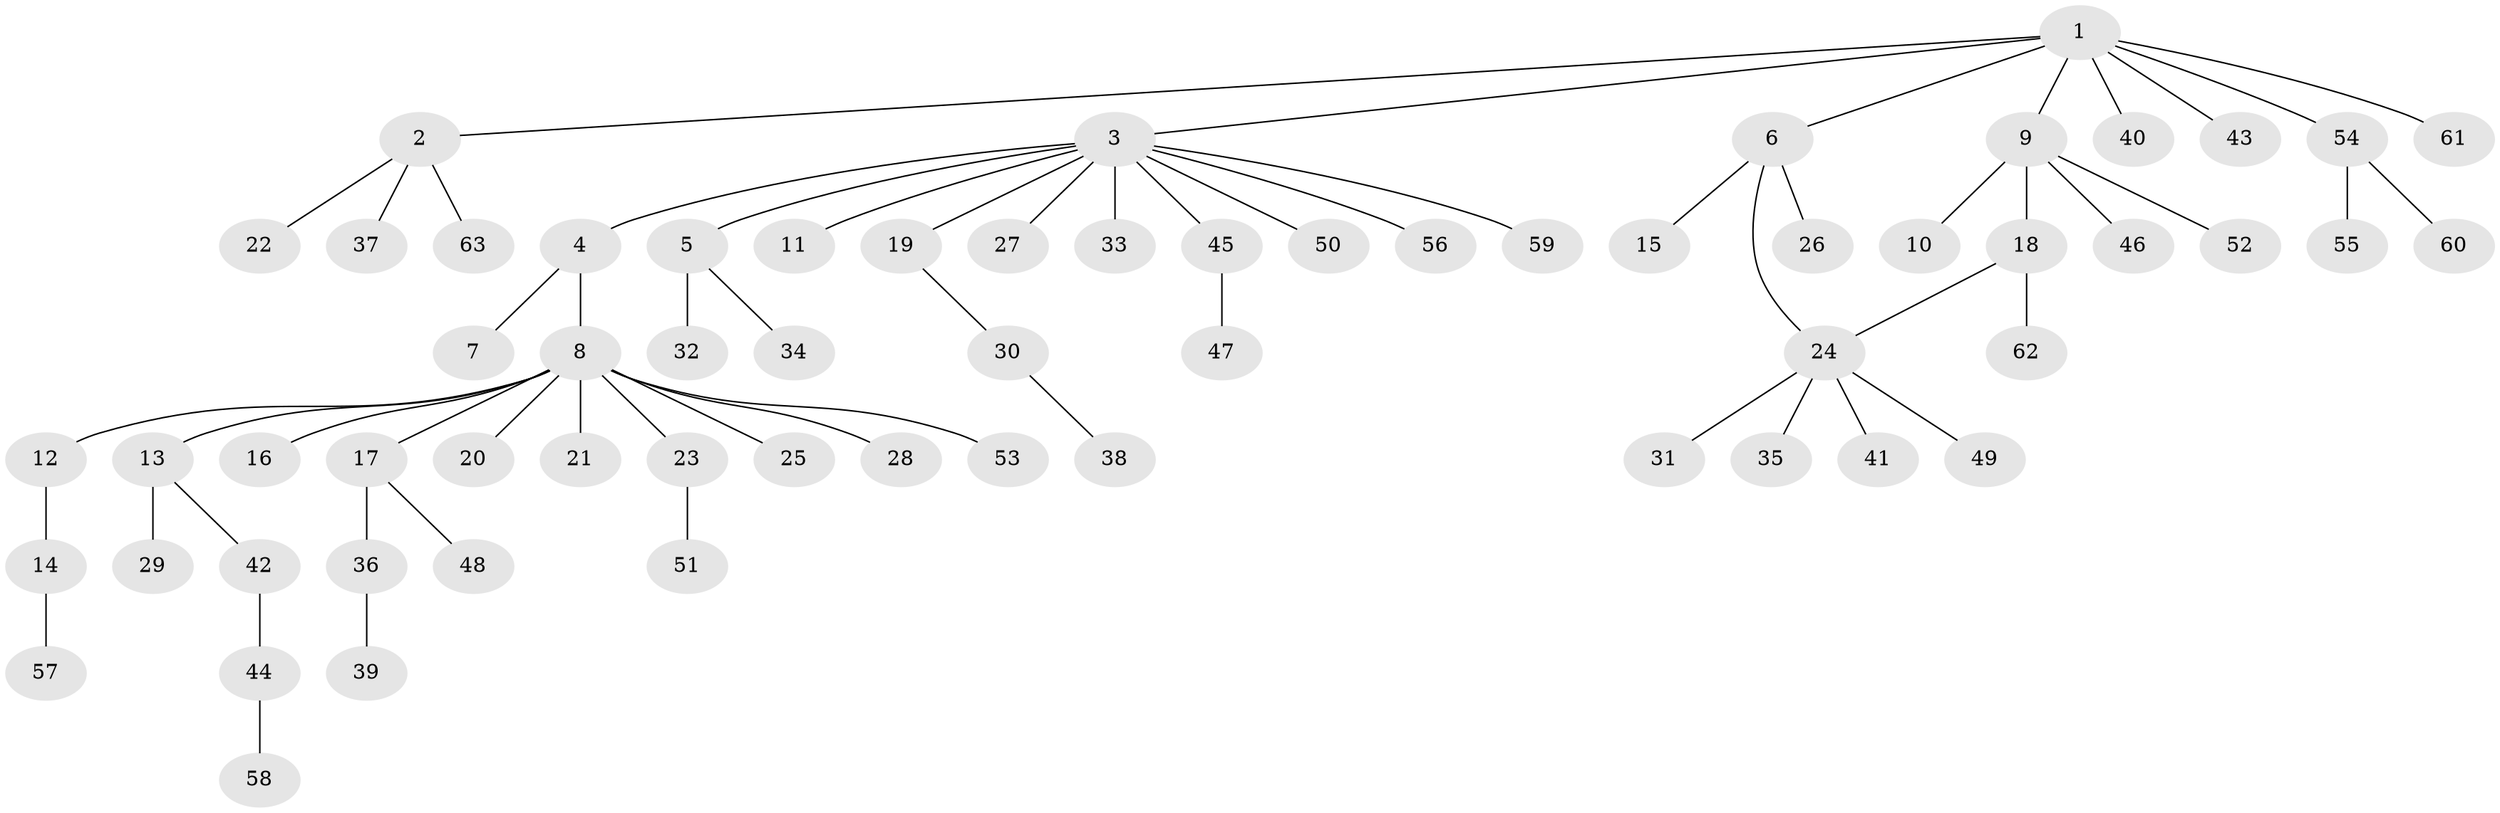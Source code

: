 // Generated by graph-tools (version 1.1) at 2025/35/03/09/25 02:35:38]
// undirected, 63 vertices, 63 edges
graph export_dot {
graph [start="1"]
  node [color=gray90,style=filled];
  1;
  2;
  3;
  4;
  5;
  6;
  7;
  8;
  9;
  10;
  11;
  12;
  13;
  14;
  15;
  16;
  17;
  18;
  19;
  20;
  21;
  22;
  23;
  24;
  25;
  26;
  27;
  28;
  29;
  30;
  31;
  32;
  33;
  34;
  35;
  36;
  37;
  38;
  39;
  40;
  41;
  42;
  43;
  44;
  45;
  46;
  47;
  48;
  49;
  50;
  51;
  52;
  53;
  54;
  55;
  56;
  57;
  58;
  59;
  60;
  61;
  62;
  63;
  1 -- 2;
  1 -- 3;
  1 -- 6;
  1 -- 9;
  1 -- 40;
  1 -- 43;
  1 -- 54;
  1 -- 61;
  2 -- 22;
  2 -- 37;
  2 -- 63;
  3 -- 4;
  3 -- 5;
  3 -- 11;
  3 -- 19;
  3 -- 27;
  3 -- 33;
  3 -- 45;
  3 -- 50;
  3 -- 56;
  3 -- 59;
  4 -- 7;
  4 -- 8;
  5 -- 32;
  5 -- 34;
  6 -- 15;
  6 -- 24;
  6 -- 26;
  8 -- 12;
  8 -- 13;
  8 -- 16;
  8 -- 17;
  8 -- 20;
  8 -- 21;
  8 -- 23;
  8 -- 25;
  8 -- 28;
  8 -- 53;
  9 -- 10;
  9 -- 18;
  9 -- 46;
  9 -- 52;
  12 -- 14;
  13 -- 29;
  13 -- 42;
  14 -- 57;
  17 -- 36;
  17 -- 48;
  18 -- 24;
  18 -- 62;
  19 -- 30;
  23 -- 51;
  24 -- 31;
  24 -- 35;
  24 -- 41;
  24 -- 49;
  30 -- 38;
  36 -- 39;
  42 -- 44;
  44 -- 58;
  45 -- 47;
  54 -- 55;
  54 -- 60;
}
